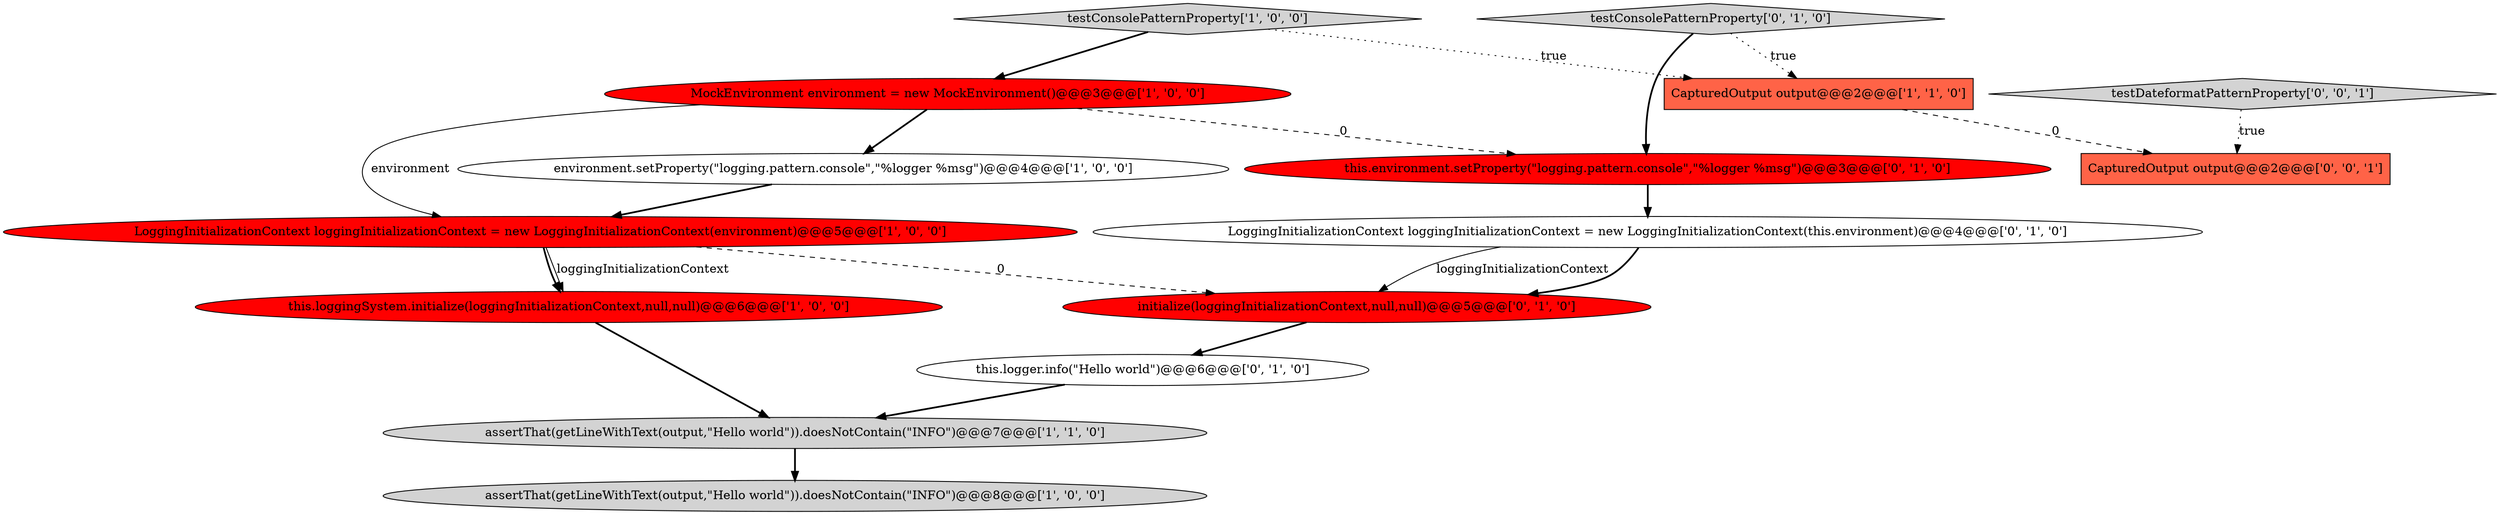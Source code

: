 digraph {
1 [style = filled, label = "MockEnvironment environment = new MockEnvironment()@@@3@@@['1', '0', '0']", fillcolor = red, shape = ellipse image = "AAA1AAABBB1BBB"];
13 [style = filled, label = "CapturedOutput output@@@2@@@['0', '0', '1']", fillcolor = tomato, shape = box image = "AAA0AAABBB3BBB"];
0 [style = filled, label = "testConsolePatternProperty['1', '0', '0']", fillcolor = lightgray, shape = diamond image = "AAA0AAABBB1BBB"];
11 [style = filled, label = "LoggingInitializationContext loggingInitializationContext = new LoggingInitializationContext(this.environment)@@@4@@@['0', '1', '0']", fillcolor = white, shape = ellipse image = "AAA0AAABBB2BBB"];
3 [style = filled, label = "LoggingInitializationContext loggingInitializationContext = new LoggingInitializationContext(environment)@@@5@@@['1', '0', '0']", fillcolor = red, shape = ellipse image = "AAA1AAABBB1BBB"];
10 [style = filled, label = "this.environment.setProperty(\"logging.pattern.console\",\"%logger %msg\")@@@3@@@['0', '1', '0']", fillcolor = red, shape = ellipse image = "AAA1AAABBB2BBB"];
9 [style = filled, label = "testConsolePatternProperty['0', '1', '0']", fillcolor = lightgray, shape = diamond image = "AAA0AAABBB2BBB"];
12 [style = filled, label = "initialize(loggingInitializationContext,null,null)@@@5@@@['0', '1', '0']", fillcolor = red, shape = ellipse image = "AAA1AAABBB2BBB"];
5 [style = filled, label = "environment.setProperty(\"logging.pattern.console\",\"%logger %msg\")@@@4@@@['1', '0', '0']", fillcolor = white, shape = ellipse image = "AAA0AAABBB1BBB"];
8 [style = filled, label = "this.logger.info(\"Hello world\")@@@6@@@['0', '1', '0']", fillcolor = white, shape = ellipse image = "AAA0AAABBB2BBB"];
2 [style = filled, label = "assertThat(getLineWithText(output,\"Hello world\")).doesNotContain(\"INFO\")@@@8@@@['1', '0', '0']", fillcolor = lightgray, shape = ellipse image = "AAA0AAABBB1BBB"];
4 [style = filled, label = "this.loggingSystem.initialize(loggingInitializationContext,null,null)@@@6@@@['1', '0', '0']", fillcolor = red, shape = ellipse image = "AAA1AAABBB1BBB"];
6 [style = filled, label = "assertThat(getLineWithText(output,\"Hello world\")).doesNotContain(\"INFO\")@@@7@@@['1', '1', '0']", fillcolor = lightgray, shape = ellipse image = "AAA0AAABBB1BBB"];
14 [style = filled, label = "testDateformatPatternProperty['0', '0', '1']", fillcolor = lightgray, shape = diamond image = "AAA0AAABBB3BBB"];
7 [style = filled, label = "CapturedOutput output@@@2@@@['1', '1', '0']", fillcolor = tomato, shape = box image = "AAA0AAABBB1BBB"];
1->5 [style = bold, label=""];
5->3 [style = bold, label=""];
11->12 [style = solid, label="loggingInitializationContext"];
11->12 [style = bold, label=""];
8->6 [style = bold, label=""];
10->11 [style = bold, label=""];
3->4 [style = solid, label="loggingInitializationContext"];
1->10 [style = dashed, label="0"];
9->10 [style = bold, label=""];
9->7 [style = dotted, label="true"];
3->12 [style = dashed, label="0"];
4->6 [style = bold, label=""];
3->4 [style = bold, label=""];
0->1 [style = bold, label=""];
12->8 [style = bold, label=""];
1->3 [style = solid, label="environment"];
14->13 [style = dotted, label="true"];
0->7 [style = dotted, label="true"];
7->13 [style = dashed, label="0"];
6->2 [style = bold, label=""];
}
